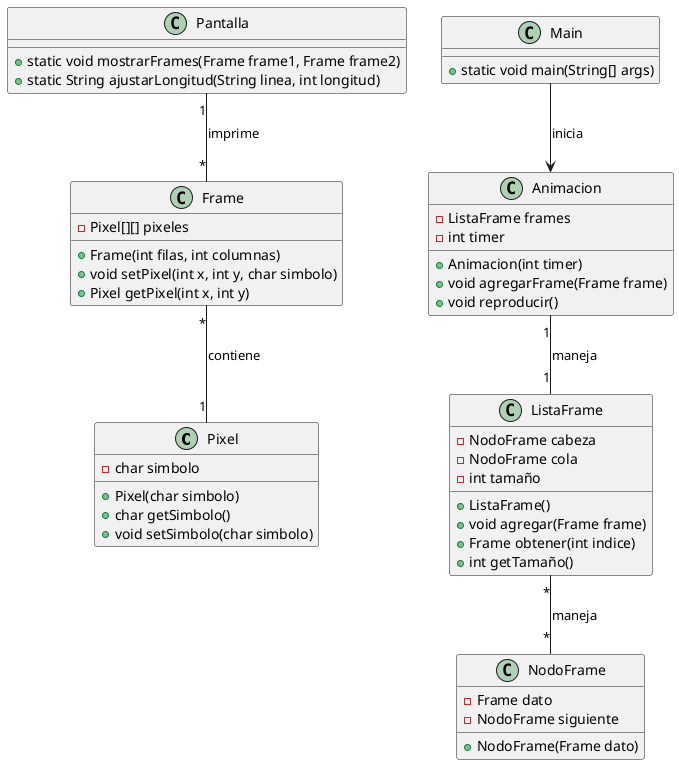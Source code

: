 @startuml
class Pixel {
    - char simbolo
    + Pixel(char simbolo)
    + char getSimbolo()
    + void setSimbolo(char simbolo)
}

class Frame {
    - Pixel[][] pixeles
    + Frame(int filas, int columnas)
    + void setPixel(int x, int y, char simbolo)
    + Pixel getPixel(int x, int y)
}

class NodoFrame {
    - Frame dato
    - NodoFrame siguiente
    + NodoFrame(Frame dato)
}

class ListaFrame {
    - NodoFrame cabeza
    - NodoFrame cola
    - int tamaño
    + ListaFrame()
    + void agregar(Frame frame)
    + Frame obtener(int indice)
    + int getTamaño()
}

class Animacion {
    - ListaFrame frames
    - int timer
    + Animacion(int timer)
    + void agregarFrame(Frame frame)
    + void reproducir()
}

class Pantalla {
    + static void mostrarFrames(Frame frame1, Frame frame2)
    + static String ajustarLongitud(String linea, int longitud)
}

class Main {
    + static void main(String[] args)
}

Frame "*" -- "1" Pixel : contiene
ListaFrame "*" -- "*" NodoFrame : maneja
Animacion "1" -- "1" ListaFrame : maneja
Pantalla "1" -- "*" Frame : imprime
Main --> Animacion : inicia
@enduml
